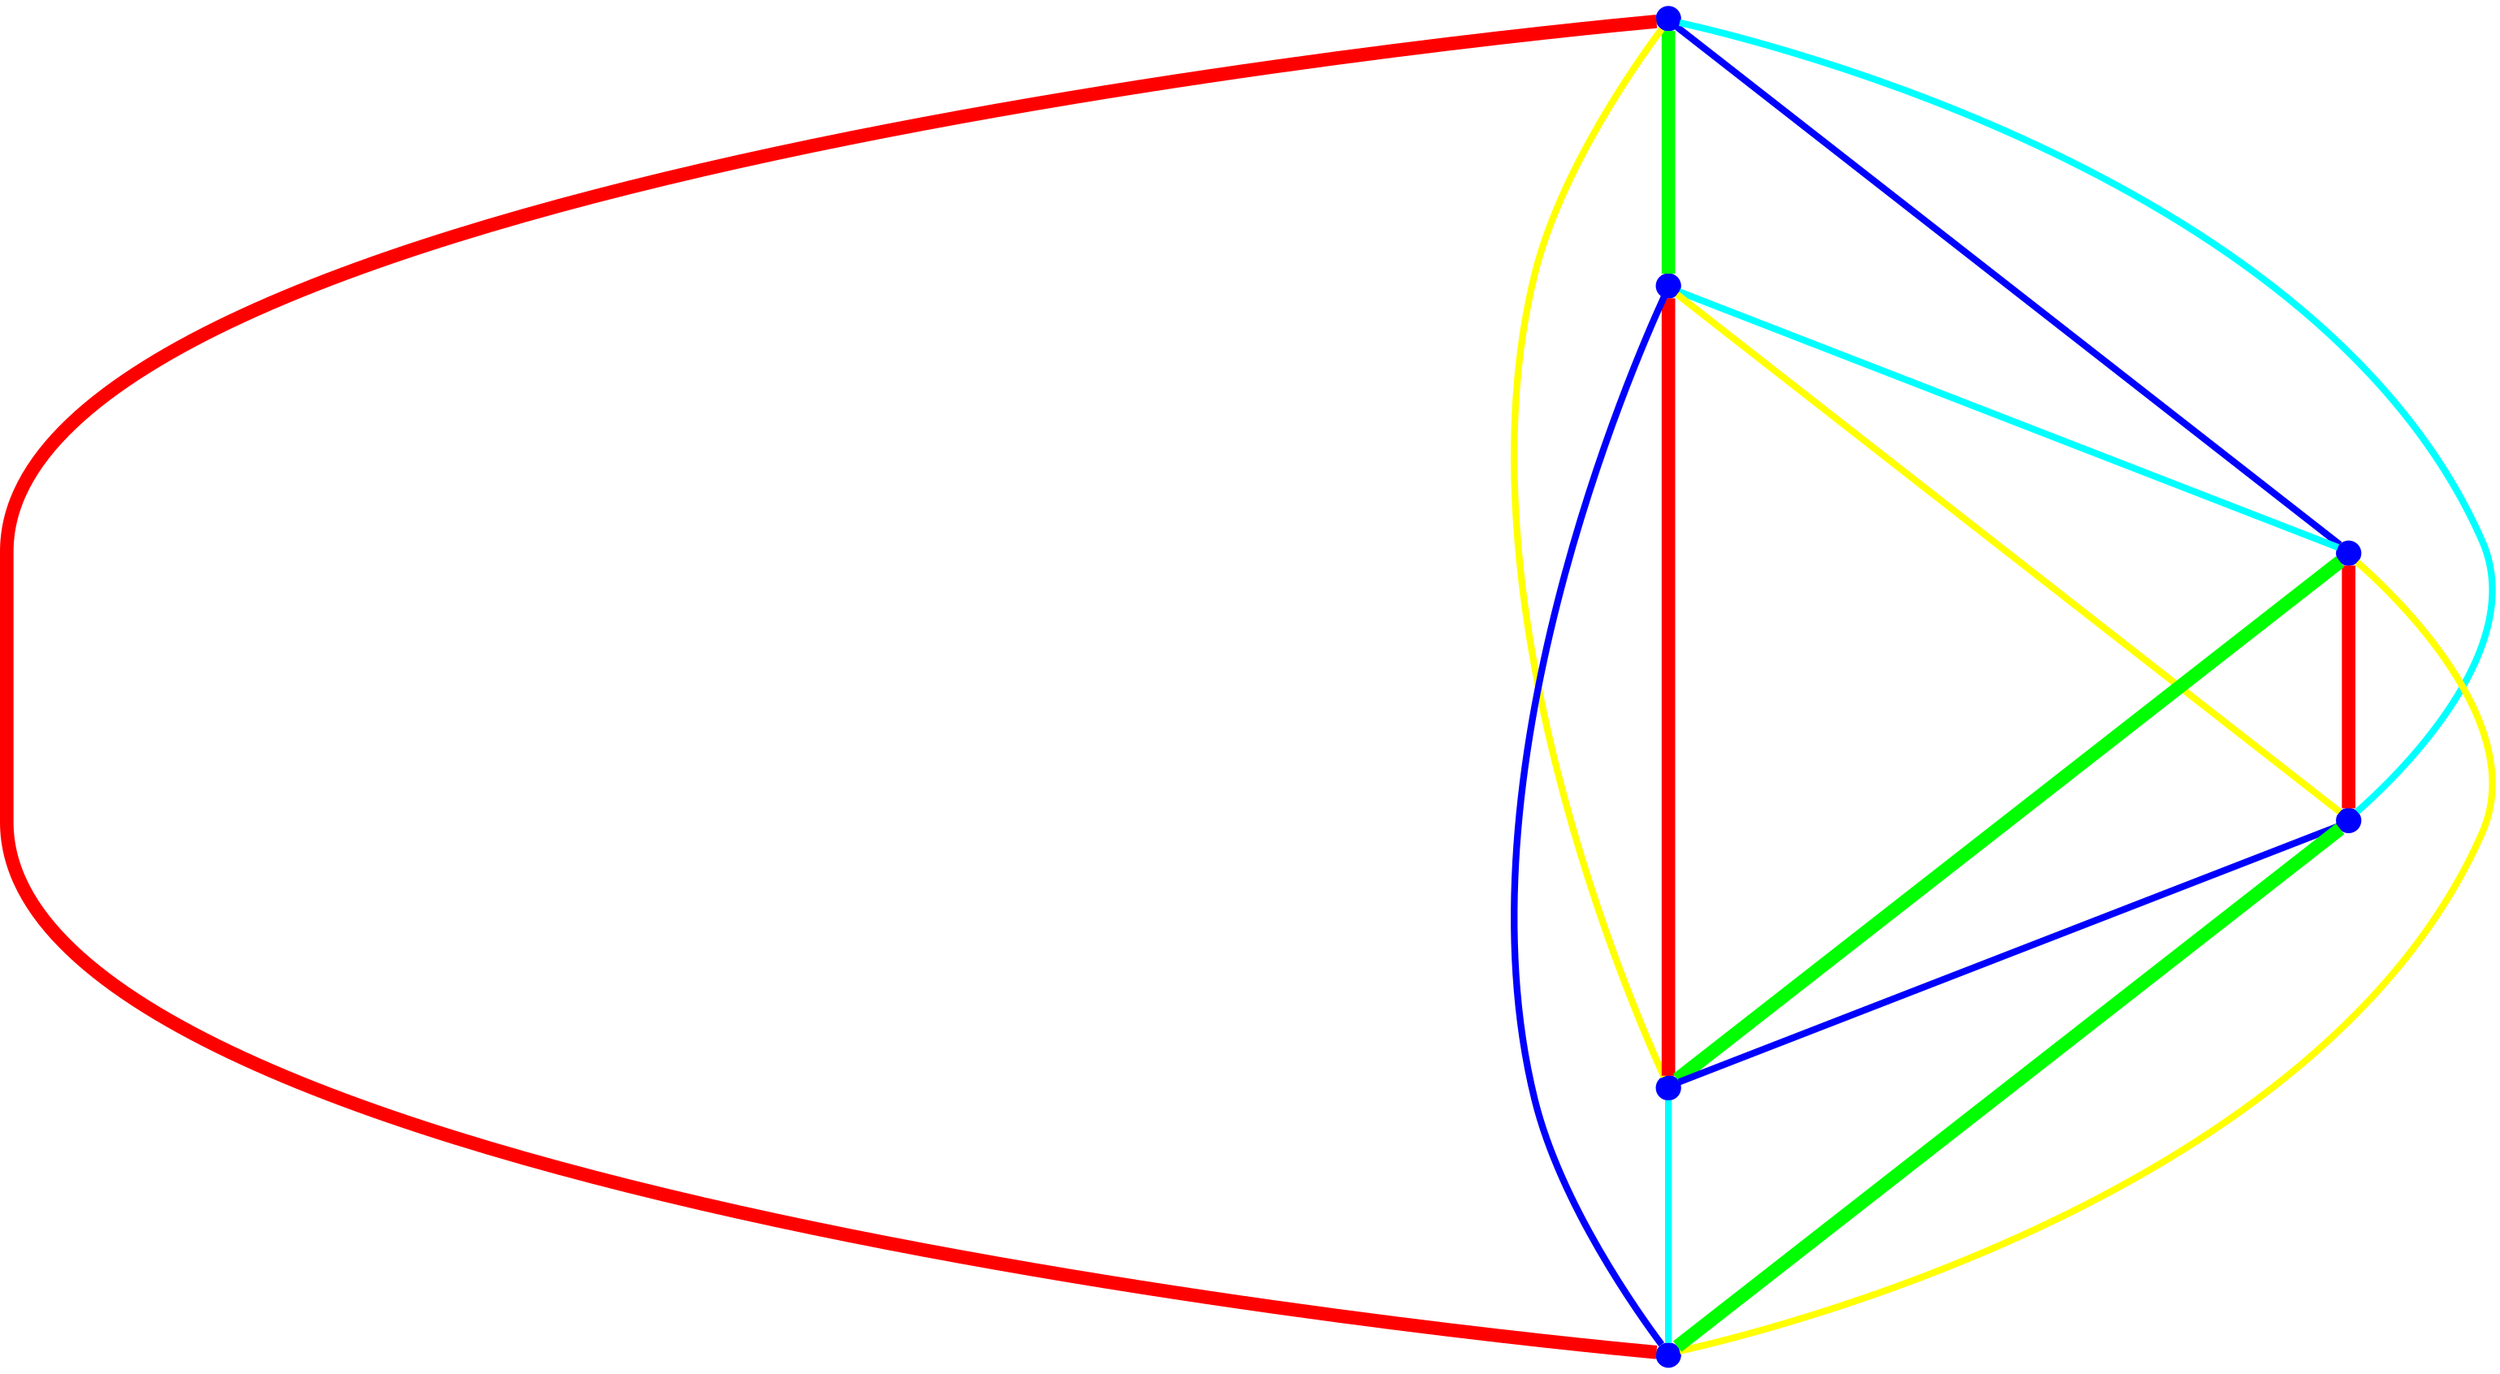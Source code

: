 graph {
ranksep=2
nodesep=2
node [label="" shape=circle style=filled fixedsize=true color=blue fillcolor=blue width=0.2];
"1" -- "2" [style="solid",penwidth="8",color="green"];
"1" -- "3" [style="solid",penwidth="4",color="blue"];
"1" -- "4" [style="solid",penwidth="4",color="cyan"];
"1" -- "5" [style="solid",penwidth="4",color="yellow"];
"1" -- "6" [style="solid",penwidth="8",color="red"];
"2" -- "3" [style="solid",penwidth="4",color="cyan"];
"2" -- "4" [style="solid",penwidth="4",color="yellow"];
"2" -- "5" [style="solid",penwidth="8",color="red"];
"2" -- "6" [style="solid",penwidth="4",color="blue"];
"3" -- "4" [style="solid",penwidth="8",color="red"];
"3" -- "5" [style="solid",penwidth="8",color="green"];
"3" -- "6" [style="solid",penwidth="4",color="yellow"];
"4" -- "5" [style="solid",penwidth="4",color="blue"];
"4" -- "6" [style="solid",penwidth="8",color="green"];
"5" -- "6" [style="solid",penwidth="4",color="cyan"];
}
